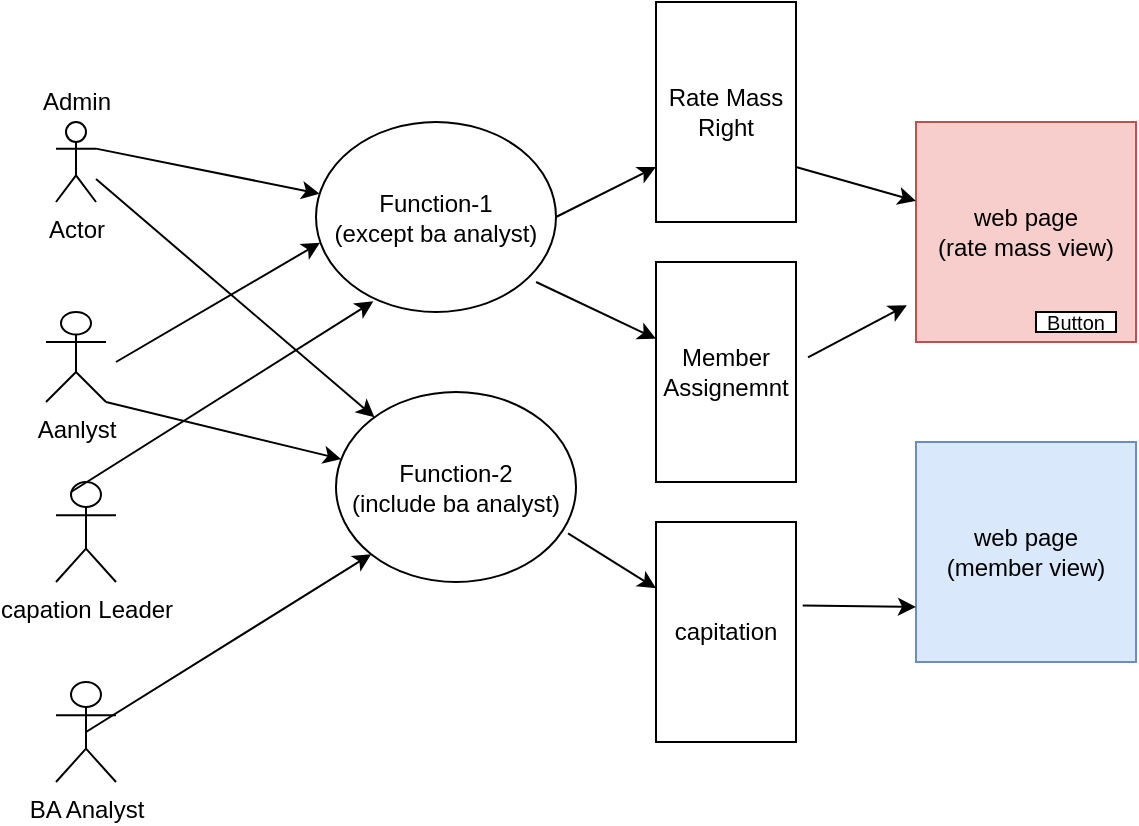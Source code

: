 <mxfile version="13.7.3" type="github" pages="3">
  <diagram id="0ekEjx-oGXe7x_7fYvuI" name="Page-1">
    <mxGraphModel dx="1234" dy="446" grid="1" gridSize="10" guides="1" tooltips="1" connect="1" arrows="1" fold="1" page="1" pageScale="1" pageWidth="850" pageHeight="1100" math="0" shadow="0">
      <root>
        <mxCell id="0" />
        <mxCell id="1" parent="0" />
        <mxCell id="ctksGWh81Kf0tGHP2yHL-2" value="web page&lt;br&gt;(rate mass view)" style="whiteSpace=wrap;html=1;aspect=fixed;fillColor=#f8cecc;strokeColor=#b85450;" vertex="1" parent="1">
          <mxGeometry x="640" y="480" width="110" height="110" as="geometry" />
        </mxCell>
        <mxCell id="ctksGWh81Kf0tGHP2yHL-4" value="Rate Mass&lt;br&gt;Right" style="rounded=0;whiteSpace=wrap;html=1;" vertex="1" parent="1">
          <mxGeometry x="510" y="420" width="70" height="110" as="geometry" />
        </mxCell>
        <mxCell id="ctksGWh81Kf0tGHP2yHL-5" value="Actor" style="shape=umlActor;verticalLabelPosition=bottom;verticalAlign=top;html=1;outlineConnect=0;" vertex="1" parent="1">
          <mxGeometry x="210" y="480" width="20" height="40" as="geometry" />
        </mxCell>
        <mxCell id="ctksGWh81Kf0tGHP2yHL-6" value="Admin" style="text;html=1;align=center;verticalAlign=middle;resizable=0;points=[];autosize=1;" vertex="1" parent="1">
          <mxGeometry x="195" y="460" width="50" height="20" as="geometry" />
        </mxCell>
        <mxCell id="ctksGWh81Kf0tGHP2yHL-7" value="Function-1&lt;br&gt;(except ba analyst)" style="ellipse;whiteSpace=wrap;html=1;" vertex="1" parent="1">
          <mxGeometry x="340" y="480" width="120" height="95" as="geometry" />
        </mxCell>
        <mxCell id="ctksGWh81Kf0tGHP2yHL-9" value="Aanlyst" style="shape=umlActor;verticalLabelPosition=bottom;verticalAlign=top;html=1;outlineConnect=0;" vertex="1" parent="1">
          <mxGeometry x="205" y="575" width="30" height="45" as="geometry" />
        </mxCell>
        <mxCell id="ctksGWh81Kf0tGHP2yHL-10" value="capation Leader" style="shape=umlActor;verticalLabelPosition=bottom;verticalAlign=top;html=1;outlineConnect=0;" vertex="1" parent="1">
          <mxGeometry x="210" y="660" width="30" height="50" as="geometry" />
        </mxCell>
        <mxCell id="ctksGWh81Kf0tGHP2yHL-13" value="" style="endArrow=classic;html=1;exitX=1;exitY=0.333;exitDx=0;exitDy=0;exitPerimeter=0;" edge="1" parent="1" source="ctksGWh81Kf0tGHP2yHL-5" target="ctksGWh81Kf0tGHP2yHL-7">
          <mxGeometry width="50" height="50" relative="1" as="geometry">
            <mxPoint x="380" y="650" as="sourcePoint" />
            <mxPoint x="430" y="600" as="targetPoint" />
          </mxGeometry>
        </mxCell>
        <mxCell id="ctksGWh81Kf0tGHP2yHL-14" value="" style="endArrow=classic;html=1;entryX=0.017;entryY=0.635;entryDx=0;entryDy=0;entryPerimeter=0;" edge="1" parent="1" target="ctksGWh81Kf0tGHP2yHL-7">
          <mxGeometry width="50" height="50" relative="1" as="geometry">
            <mxPoint x="240" y="600" as="sourcePoint" />
            <mxPoint x="430" y="600" as="targetPoint" />
          </mxGeometry>
        </mxCell>
        <mxCell id="ctksGWh81Kf0tGHP2yHL-15" value="" style="endArrow=classic;html=1;exitX=0.25;exitY=0.1;exitDx=0;exitDy=0;exitPerimeter=0;entryX=0.239;entryY=0.944;entryDx=0;entryDy=0;entryPerimeter=0;" edge="1" parent="1" source="ctksGWh81Kf0tGHP2yHL-10" target="ctksGWh81Kf0tGHP2yHL-7">
          <mxGeometry width="50" height="50" relative="1" as="geometry">
            <mxPoint x="380" y="650" as="sourcePoint" />
            <mxPoint x="430" y="600" as="targetPoint" />
          </mxGeometry>
        </mxCell>
        <mxCell id="ctksGWh81Kf0tGHP2yHL-16" value="Member Assignemnt" style="rounded=0;whiteSpace=wrap;html=1;" vertex="1" parent="1">
          <mxGeometry x="510" y="550" width="70" height="110" as="geometry" />
        </mxCell>
        <mxCell id="ctksGWh81Kf0tGHP2yHL-17" value="capitation" style="rounded=0;whiteSpace=wrap;html=1;" vertex="1" parent="1">
          <mxGeometry x="510" y="680" width="70" height="110" as="geometry" />
        </mxCell>
        <mxCell id="ctksGWh81Kf0tGHP2yHL-18" value="Function-2&lt;br&gt;(include ba analyst)" style="ellipse;whiteSpace=wrap;html=1;" vertex="1" parent="1">
          <mxGeometry x="350" y="615" width="120" height="95" as="geometry" />
        </mxCell>
        <mxCell id="ctksGWh81Kf0tGHP2yHL-19" value="" style="endArrow=classic;html=1;exitX=1;exitY=1;exitDx=0;exitDy=0;exitPerimeter=0;" edge="1" parent="1" source="ctksGWh81Kf0tGHP2yHL-9" target="ctksGWh81Kf0tGHP2yHL-18">
          <mxGeometry width="50" height="50" relative="1" as="geometry">
            <mxPoint x="380" y="650" as="sourcePoint" />
            <mxPoint x="430" y="600" as="targetPoint" />
          </mxGeometry>
        </mxCell>
        <mxCell id="ctksGWh81Kf0tGHP2yHL-21" value="BA Analyst" style="shape=umlActor;verticalLabelPosition=bottom;verticalAlign=top;html=1;outlineConnect=0;" vertex="1" parent="1">
          <mxGeometry x="210" y="760" width="30" height="50" as="geometry" />
        </mxCell>
        <mxCell id="ctksGWh81Kf0tGHP2yHL-25" value="" style="endArrow=classic;html=1;exitX=0.5;exitY=0.5;exitDx=0;exitDy=0;exitPerimeter=0;entryX=0;entryY=1;entryDx=0;entryDy=0;" edge="1" parent="1" source="ctksGWh81Kf0tGHP2yHL-21" target="ctksGWh81Kf0tGHP2yHL-18">
          <mxGeometry width="50" height="50" relative="1" as="geometry">
            <mxPoint x="380" y="650" as="sourcePoint" />
            <mxPoint x="430" y="600" as="targetPoint" />
          </mxGeometry>
        </mxCell>
        <mxCell id="ctksGWh81Kf0tGHP2yHL-26" value="web page&lt;br&gt;(member view)" style="whiteSpace=wrap;html=1;aspect=fixed;fillColor=#dae8fc;strokeColor=#6c8ebf;" vertex="1" parent="1">
          <mxGeometry x="640" y="640" width="110" height="110" as="geometry" />
        </mxCell>
        <mxCell id="ctksGWh81Kf0tGHP2yHL-27" value="&lt;font style=&quot;font-size: 10px&quot;&gt;Button&lt;/font&gt;" style="rounded=0;whiteSpace=wrap;html=1;" vertex="1" parent="1">
          <mxGeometry x="700" y="575" width="40" height="10" as="geometry" />
        </mxCell>
        <mxCell id="ctksGWh81Kf0tGHP2yHL-28" value="" style="endArrow=classic;html=1;exitX=1;exitY=0.5;exitDx=0;exitDy=0;entryX=0;entryY=0.75;entryDx=0;entryDy=0;" edge="1" parent="1" source="ctksGWh81Kf0tGHP2yHL-7" target="ctksGWh81Kf0tGHP2yHL-4">
          <mxGeometry width="50" height="50" relative="1" as="geometry">
            <mxPoint x="380" y="710" as="sourcePoint" />
            <mxPoint x="430" y="660" as="targetPoint" />
          </mxGeometry>
        </mxCell>
        <mxCell id="ctksGWh81Kf0tGHP2yHL-29" value="" style="endArrow=classic;html=1;" edge="1" parent="1" source="ctksGWh81Kf0tGHP2yHL-5" target="ctksGWh81Kf0tGHP2yHL-18">
          <mxGeometry width="50" height="50" relative="1" as="geometry">
            <mxPoint x="380" y="710" as="sourcePoint" />
            <mxPoint x="430" y="660" as="targetPoint" />
          </mxGeometry>
        </mxCell>
        <mxCell id="ctksGWh81Kf0tGHP2yHL-30" value="" style="endArrow=classic;html=1;exitX=1;exitY=0.75;exitDx=0;exitDy=0;" edge="1" parent="1" source="ctksGWh81Kf0tGHP2yHL-4" target="ctksGWh81Kf0tGHP2yHL-2">
          <mxGeometry width="50" height="50" relative="1" as="geometry">
            <mxPoint x="380" y="710" as="sourcePoint" />
            <mxPoint x="430" y="660" as="targetPoint" />
          </mxGeometry>
        </mxCell>
        <mxCell id="SJ4nseHpTDwJLnfDs6sK-1" value="" style="endArrow=classic;html=1;exitX=0.917;exitY=0.842;exitDx=0;exitDy=0;exitPerimeter=0;" edge="1" parent="1" source="ctksGWh81Kf0tGHP2yHL-7" target="ctksGWh81Kf0tGHP2yHL-16">
          <mxGeometry width="50" height="50" relative="1" as="geometry">
            <mxPoint x="490" y="610" as="sourcePoint" />
            <mxPoint x="540" y="560" as="targetPoint" />
          </mxGeometry>
        </mxCell>
        <mxCell id="GiaULvexSYl34SmigUKq-1" value="" style="endArrow=classic;html=1;exitX=0.967;exitY=0.744;exitDx=0;exitDy=0;exitPerimeter=0;" edge="1" parent="1" source="ctksGWh81Kf0tGHP2yHL-18" target="ctksGWh81Kf0tGHP2yHL-17">
          <mxGeometry width="50" height="50" relative="1" as="geometry">
            <mxPoint x="490" y="620" as="sourcePoint" />
            <mxPoint x="540" y="570" as="targetPoint" />
          </mxGeometry>
        </mxCell>
        <mxCell id="GiaULvexSYl34SmigUKq-2" value="" style="endArrow=classic;html=1;exitX=1.086;exitY=0.433;exitDx=0;exitDy=0;exitPerimeter=0;entryX=-0.042;entryY=0.833;entryDx=0;entryDy=0;entryPerimeter=0;" edge="1" parent="1" source="ctksGWh81Kf0tGHP2yHL-16" target="ctksGWh81Kf0tGHP2yHL-2">
          <mxGeometry width="50" height="50" relative="1" as="geometry">
            <mxPoint x="490" y="620" as="sourcePoint" />
            <mxPoint x="540" y="570" as="targetPoint" />
          </mxGeometry>
        </mxCell>
        <mxCell id="GiaULvexSYl34SmigUKq-3" value="" style="endArrow=classic;html=1;exitX=1.048;exitY=0.379;exitDx=0;exitDy=0;exitPerimeter=0;entryX=0;entryY=0.75;entryDx=0;entryDy=0;" edge="1" parent="1" source="ctksGWh81Kf0tGHP2yHL-17" target="ctksGWh81Kf0tGHP2yHL-26">
          <mxGeometry width="50" height="50" relative="1" as="geometry">
            <mxPoint x="596.02" y="607.63" as="sourcePoint" />
            <mxPoint x="645.38" y="581.63" as="targetPoint" />
          </mxGeometry>
        </mxCell>
      </root>
    </mxGraphModel>
  </diagram>
  <diagram id="5p4-yCGdSJOprSN_6oRh" name="Page-2">
    <mxGraphModel dx="782" dy="412" grid="1" gridSize="10" guides="1" tooltips="1" connect="1" arrows="1" fold="1" page="1" pageScale="1" pageWidth="850" pageHeight="1100" math="0" shadow="0">
      <root>
        <mxCell id="U5xnM_AGdVnjPewlGX2t-0" />
        <mxCell id="U5xnM_AGdVnjPewlGX2t-1" parent="U5xnM_AGdVnjPewlGX2t-0" />
        <mxCell id="U5xnM_AGdVnjPewlGX2t-2" value="view&amp;nbsp;&amp;nbsp;&lt;br&gt;controller&lt;br&gt;(page level security)" style="whiteSpace=wrap;html=1;aspect=fixed;" vertex="1" parent="U5xnM_AGdVnjPewlGX2t-1">
          <mxGeometry x="400" y="40" width="80" height="80" as="geometry" />
        </mxCell>
        <mxCell id="U5xnM_AGdVnjPewlGX2t-3" value="service controller (web api)" style="whiteSpace=wrap;html=1;aspect=fixed;" vertex="1" parent="U5xnM_AGdVnjPewlGX2t-1">
          <mxGeometry x="400" y="200" width="80" height="80" as="geometry" />
        </mxCell>
        <mxCell id="U5xnM_AGdVnjPewlGX2t-4" value="page-old" style="rounded=0;whiteSpace=wrap;html=1;" vertex="1" parent="U5xnM_AGdVnjPewlGX2t-1">
          <mxGeometry x="100" y="40" width="120" height="70" as="geometry" />
        </mxCell>
        <mxCell id="U5xnM_AGdVnjPewlGX2t-5" value="" style="endArrow=classic;html=1;" edge="1" parent="U5xnM_AGdVnjPewlGX2t-1">
          <mxGeometry width="50" height="50" relative="1" as="geometry">
            <mxPoint x="220" y="65" as="sourcePoint" />
            <mxPoint x="400" y="65" as="targetPoint" />
          </mxGeometry>
        </mxCell>
        <mxCell id="U5xnM_AGdVnjPewlGX2t-6" value="" style="rounded=0;whiteSpace=wrap;html=1;" vertex="1" parent="U5xnM_AGdVnjPewlGX2t-1">
          <mxGeometry x="100" y="160" width="120" height="120" as="geometry" />
        </mxCell>
        <mxCell id="U5xnM_AGdVnjPewlGX2t-8" value="FORM/ GRID" style="rounded=0;whiteSpace=wrap;html=1;" vertex="1" parent="U5xnM_AGdVnjPewlGX2t-1">
          <mxGeometry x="120" y="210" width="80" height="65" as="geometry" />
        </mxCell>
        <mxCell id="U5xnM_AGdVnjPewlGX2t-9" value="DB" style="shape=cylinder3;whiteSpace=wrap;html=1;boundedLbl=1;backgroundOutline=1;size=15;" vertex="1" parent="U5xnM_AGdVnjPewlGX2t-1">
          <mxGeometry x="750" y="200" width="60" height="80" as="geometry" />
        </mxCell>
        <mxCell id="U5xnM_AGdVnjPewlGX2t-10" value="BAS" style="rounded=0;whiteSpace=wrap;html=1;" vertex="1" parent="U5xnM_AGdVnjPewlGX2t-1">
          <mxGeometry x="560" y="200" width="80" height="80" as="geometry" />
        </mxCell>
        <mxCell id="U5xnM_AGdVnjPewlGX2t-15" value="" style="shape=flexArrow;endArrow=classic;startArrow=classic;html=1;" edge="1" parent="U5xnM_AGdVnjPewlGX2t-1" source="U5xnM_AGdVnjPewlGX2t-10" target="U5xnM_AGdVnjPewlGX2t-9">
          <mxGeometry width="50" height="50" relative="1" as="geometry">
            <mxPoint x="450" y="230" as="sourcePoint" />
            <mxPoint x="500" y="180" as="targetPoint" />
          </mxGeometry>
        </mxCell>
        <mxCell id="U5xnM_AGdVnjPewlGX2t-16" value="" style="shape=flexArrow;endArrow=classic;startArrow=classic;html=1;entryX=-0.042;entryY=0.421;entryDx=0;entryDy=0;entryPerimeter=0;exitX=0.992;exitY=0.421;exitDx=0;exitDy=0;exitPerimeter=0;" edge="1" parent="U5xnM_AGdVnjPewlGX2t-1" source="U5xnM_AGdVnjPewlGX2t-3" target="U5xnM_AGdVnjPewlGX2t-10">
          <mxGeometry width="50" height="50" relative="1" as="geometry">
            <mxPoint x="450" y="230" as="sourcePoint" />
            <mxPoint x="500" y="180" as="targetPoint" />
          </mxGeometry>
        </mxCell>
        <mxCell id="U5xnM_AGdVnjPewlGX2t-17" value="" style="shape=flexArrow;endArrow=classic;startArrow=classic;html=1;entryX=0;entryY=0.25;entryDx=0;entryDy=0;" edge="1" parent="U5xnM_AGdVnjPewlGX2t-1" target="U5xnM_AGdVnjPewlGX2t-3">
          <mxGeometry width="50" height="50" relative="1" as="geometry">
            <mxPoint x="220" y="219.5" as="sourcePoint" />
            <mxPoint x="330" y="219.5" as="targetPoint" />
          </mxGeometry>
        </mxCell>
        <mxCell id="U5xnM_AGdVnjPewlGX2t-18" value="" style="endArrow=classic;html=1;exitX=-0.017;exitY=0.663;exitDx=0;exitDy=0;exitPerimeter=0;" edge="1" parent="U5xnM_AGdVnjPewlGX2t-1" source="U5xnM_AGdVnjPewlGX2t-2" target="U5xnM_AGdVnjPewlGX2t-6">
          <mxGeometry width="50" height="50" relative="1" as="geometry">
            <mxPoint x="450" y="230" as="sourcePoint" />
            <mxPoint x="500" y="180" as="targetPoint" />
          </mxGeometry>
        </mxCell>
        <mxCell id="U5xnM_AGdVnjPewlGX2t-19" value="REQUEST" style="text;html=1;strokeColor=none;fillColor=none;align=center;verticalAlign=middle;whiteSpace=wrap;rounded=0;" vertex="1" parent="U5xnM_AGdVnjPewlGX2t-1">
          <mxGeometry x="290" y="40" width="40" height="20" as="geometry" />
        </mxCell>
        <mxCell id="U5xnM_AGdVnjPewlGX2t-20" value="RESPONSE&lt;br&gt;(viewpage)" style="text;html=1;strokeColor=none;fillColor=none;align=center;verticalAlign=middle;whiteSpace=wrap;rounded=0;" vertex="1" parent="U5xnM_AGdVnjPewlGX2t-1">
          <mxGeometry x="250" y="120" width="40" height="20" as="geometry" />
        </mxCell>
        <mxCell id="U5xnM_AGdVnjPewlGX2t-22" value="RESPONSE" style="text;html=1;strokeColor=none;fillColor=none;align=center;verticalAlign=middle;whiteSpace=wrap;rounded=0;" vertex="1" parent="U5xnM_AGdVnjPewlGX2t-1">
          <mxGeometry x="310" y="230" width="40" height="20" as="geometry" />
        </mxCell>
        <mxCell id="U5xnM_AGdVnjPewlGX2t-23" value="" style="endArrow=classic;html=1;exitX=1;exitY=0.75;exitDx=0;exitDy=0;entryX=0.994;entryY=0.603;entryDx=0;entryDy=0;entryPerimeter=0;" edge="1" parent="U5xnM_AGdVnjPewlGX2t-1" source="U5xnM_AGdVnjPewlGX2t-8" target="U5xnM_AGdVnjPewlGX2t-6">
          <mxGeometry width="50" height="50" relative="1" as="geometry">
            <mxPoint x="450" y="230" as="sourcePoint" />
            <mxPoint x="500" y="180" as="targetPoint" />
          </mxGeometry>
        </mxCell>
        <mxCell id="U5xnM_AGdVnjPewlGX2t-25" value="REQUEST" style="text;html=1;strokeColor=none;fillColor=none;align=center;verticalAlign=middle;whiteSpace=wrap;rounded=0;" vertex="1" parent="U5xnM_AGdVnjPewlGX2t-1">
          <mxGeometry x="290" y="190" width="40" height="20" as="geometry" />
        </mxCell>
        <mxCell id="U5xnM_AGdVnjPewlGX2t-26" value="ADD" style="rounded=0;whiteSpace=wrap;html=1;" vertex="1" parent="U5xnM_AGdVnjPewlGX2t-1">
          <mxGeometry x="160" y="40" width="60" height="20" as="geometry" />
        </mxCell>
        <mxCell id="AhIJXW252xGum-O-eMYy-0" value="main" style="whiteSpace=wrap;html=1;aspect=fixed;" vertex="1" parent="U5xnM_AGdVnjPewlGX2t-1">
          <mxGeometry x="260" y="530" width="330" height="330" as="geometry" />
        </mxCell>
        <mxCell id="AhIJXW252xGum-O-eMYy-1" value="g1(partial)" style="whiteSpace=wrap;html=1;aspect=fixed;" vertex="1" parent="U5xnM_AGdVnjPewlGX2t-1">
          <mxGeometry x="290" y="610" width="100" height="100" as="geometry" />
        </mxCell>
        <mxCell id="AhIJXW252xGum-O-eMYy-2" value="g2(partial)" style="rounded=0;whiteSpace=wrap;html=1;" vertex="1" parent="U5xnM_AGdVnjPewlGX2t-1">
          <mxGeometry x="290" y="740" width="120" height="60" as="geometry" />
        </mxCell>
        <mxCell id="ZTyINHj4Bkdu6RTMR37f-0" value="level-1" style="text;html=1;strokeColor=none;fillColor=none;align=center;verticalAlign=middle;whiteSpace=wrap;rounded=0;" vertex="1" parent="U5xnM_AGdVnjPewlGX2t-1">
          <mxGeometry x="110" y="160" width="40" height="20" as="geometry" />
        </mxCell>
        <mxCell id="ZTyINHj4Bkdu6RTMR37f-1" value="level-2" style="text;html=1;strokeColor=none;fillColor=none;align=center;verticalAlign=middle;whiteSpace=wrap;rounded=0;" vertex="1" parent="U5xnM_AGdVnjPewlGX2t-1">
          <mxGeometry x="120" y="210" width="40" height="20" as="geometry" />
        </mxCell>
        <mxCell id="ZTyINHj4Bkdu6RTMR37f-2" value="del" style="rounded=0;whiteSpace=wrap;html=1;" vertex="1" parent="U5xnM_AGdVnjPewlGX2t-1">
          <mxGeometry x="170" y="255" width="30" height="20" as="geometry" />
        </mxCell>
        <mxCell id="ZTyINHj4Bkdu6RTMR37f-3" value="" style="rounded=0;whiteSpace=wrap;html=1;" vertex="1" parent="U5xnM_AGdVnjPewlGX2t-1">
          <mxGeometry x="120" y="180" width="80" height="20" as="geometry" />
        </mxCell>
        <mxCell id="ZTyINHj4Bkdu6RTMR37f-4" value="level-2" style="text;html=1;strokeColor=none;fillColor=none;align=center;verticalAlign=middle;whiteSpace=wrap;rounded=0;" vertex="1" parent="U5xnM_AGdVnjPewlGX2t-1">
          <mxGeometry x="120" y="180" width="40" height="20" as="geometry" />
        </mxCell>
      </root>
    </mxGraphModel>
  </diagram>
  <diagram id="FHvlW5cEc4hssNVMYIHO" name="Page-3">
    <mxGraphModel dx="782" dy="412" grid="1" gridSize="10" guides="1" tooltips="1" connect="1" arrows="1" fold="1" page="1" pageScale="1" pageWidth="850" pageHeight="1100" math="0" shadow="0">
      <root>
        <mxCell id="IlpUYz5U7DQLngv_POk8-0" />
        <mxCell id="IlpUYz5U7DQLngv_POk8-1" parent="IlpUYz5U7DQLngv_POk8-0" />
      </root>
    </mxGraphModel>
  </diagram>
</mxfile>
